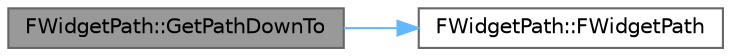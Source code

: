 digraph "FWidgetPath::GetPathDownTo"
{
 // INTERACTIVE_SVG=YES
 // LATEX_PDF_SIZE
  bgcolor="transparent";
  edge [fontname=Helvetica,fontsize=10,labelfontname=Helvetica,labelfontsize=10];
  node [fontname=Helvetica,fontsize=10,shape=box,height=0.2,width=0.4];
  rankdir="LR";
  Node1 [id="Node000001",label="FWidgetPath::GetPathDownTo",height=0.2,width=0.4,color="gray40", fillcolor="grey60", style="filled", fontcolor="black",tooltip=" "];
  Node1 -> Node2 [id="edge1_Node000001_Node000002",color="steelblue1",style="solid",tooltip=" "];
  Node2 [id="Node000002",label="FWidgetPath::FWidgetPath",height=0.2,width=0.4,color="grey40", fillcolor="white", style="filled",URL="$df/d39/classFWidgetPath.html#aa7462b2f80ad383d9f77f084599e397b",tooltip=" "];
}
